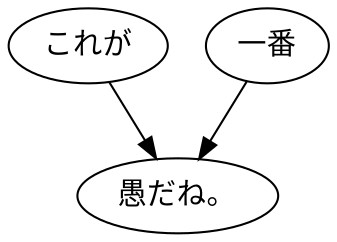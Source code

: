 digraph graph7541 {
	node0 [label="これが"];
	node1 [label="一番"];
	node2 [label="愚だね。"];
	node0 -> node2;
	node1 -> node2;
}
